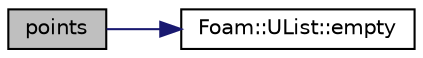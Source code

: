 digraph "points"
{
  bgcolor="transparent";
  edge [fontname="Helvetica",fontsize="10",labelfontname="Helvetica",labelfontsize="10"];
  node [fontname="Helvetica",fontsize="10",shape=record];
  rankdir="LR";
  Node1 [label="points",height=0.2,width=0.4,color="black", fillcolor="grey75", style="filled", fontcolor="black"];
  Node1 -> Node2 [color="midnightblue",fontsize="10",style="solid",fontname="Helvetica"];
  Node2 [label="Foam::UList::empty",height=0.2,width=0.4,color="black",URL="$a02849.html#ac6e61de369e994009e36f344f99c15ad",tooltip="Return true if the UList is empty (ie, size() is zero) "];
}
